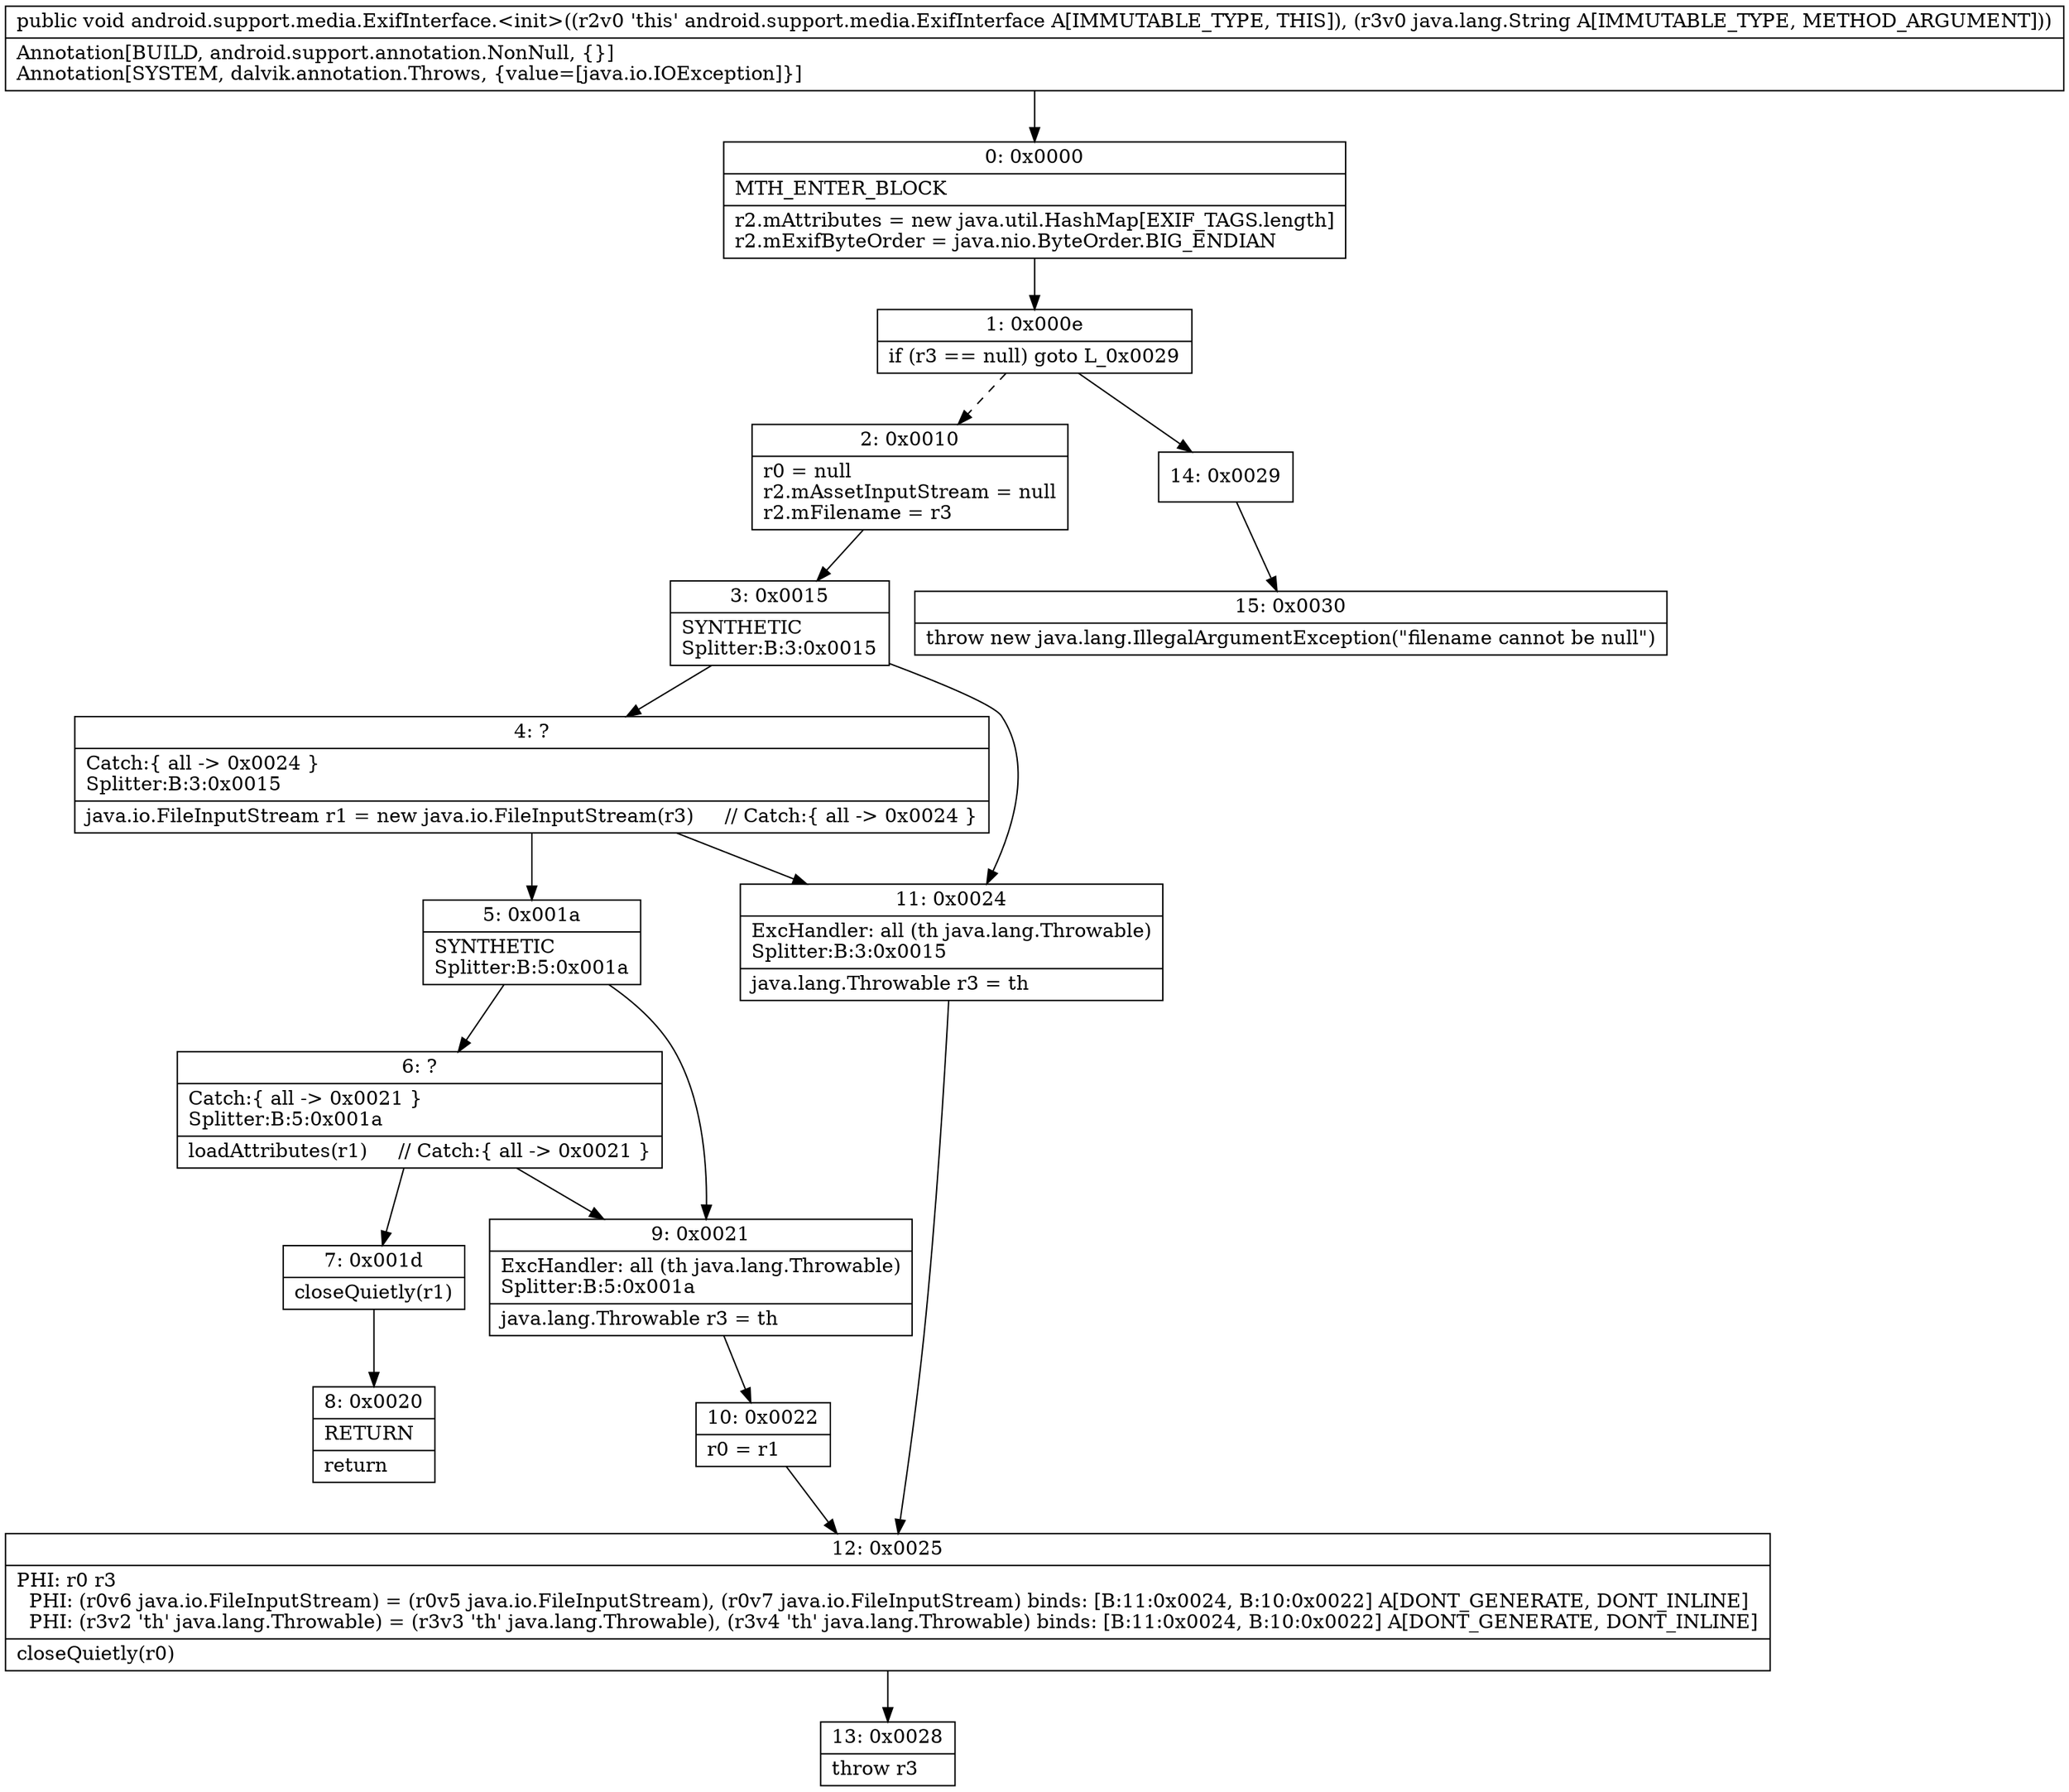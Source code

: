 digraph "CFG forandroid.support.media.ExifInterface.\<init\>(Ljava\/lang\/String;)V" {
Node_0 [shape=record,label="{0\:\ 0x0000|MTH_ENTER_BLOCK\l|r2.mAttributes = new java.util.HashMap[EXIF_TAGS.length]\lr2.mExifByteOrder = java.nio.ByteOrder.BIG_ENDIAN\l}"];
Node_1 [shape=record,label="{1\:\ 0x000e|if (r3 == null) goto L_0x0029\l}"];
Node_2 [shape=record,label="{2\:\ 0x0010|r0 = null\lr2.mAssetInputStream = null\lr2.mFilename = r3\l}"];
Node_3 [shape=record,label="{3\:\ 0x0015|SYNTHETIC\lSplitter:B:3:0x0015\l}"];
Node_4 [shape=record,label="{4\:\ ?|Catch:\{ all \-\> 0x0024 \}\lSplitter:B:3:0x0015\l|java.io.FileInputStream r1 = new java.io.FileInputStream(r3)     \/\/ Catch:\{ all \-\> 0x0024 \}\l}"];
Node_5 [shape=record,label="{5\:\ 0x001a|SYNTHETIC\lSplitter:B:5:0x001a\l}"];
Node_6 [shape=record,label="{6\:\ ?|Catch:\{ all \-\> 0x0021 \}\lSplitter:B:5:0x001a\l|loadAttributes(r1)     \/\/ Catch:\{ all \-\> 0x0021 \}\l}"];
Node_7 [shape=record,label="{7\:\ 0x001d|closeQuietly(r1)\l}"];
Node_8 [shape=record,label="{8\:\ 0x0020|RETURN\l|return\l}"];
Node_9 [shape=record,label="{9\:\ 0x0021|ExcHandler: all (th java.lang.Throwable)\lSplitter:B:5:0x001a\l|java.lang.Throwable r3 = th\l}"];
Node_10 [shape=record,label="{10\:\ 0x0022|r0 = r1\l}"];
Node_11 [shape=record,label="{11\:\ 0x0024|ExcHandler: all (th java.lang.Throwable)\lSplitter:B:3:0x0015\l|java.lang.Throwable r3 = th\l}"];
Node_12 [shape=record,label="{12\:\ 0x0025|PHI: r0 r3 \l  PHI: (r0v6 java.io.FileInputStream) = (r0v5 java.io.FileInputStream), (r0v7 java.io.FileInputStream) binds: [B:11:0x0024, B:10:0x0022] A[DONT_GENERATE, DONT_INLINE]\l  PHI: (r3v2 'th' java.lang.Throwable) = (r3v3 'th' java.lang.Throwable), (r3v4 'th' java.lang.Throwable) binds: [B:11:0x0024, B:10:0x0022] A[DONT_GENERATE, DONT_INLINE]\l|closeQuietly(r0)\l}"];
Node_13 [shape=record,label="{13\:\ 0x0028|throw r3\l}"];
Node_14 [shape=record,label="{14\:\ 0x0029}"];
Node_15 [shape=record,label="{15\:\ 0x0030|throw new java.lang.IllegalArgumentException(\"filename cannot be null\")\l}"];
MethodNode[shape=record,label="{public void android.support.media.ExifInterface.\<init\>((r2v0 'this' android.support.media.ExifInterface A[IMMUTABLE_TYPE, THIS]), (r3v0 java.lang.String A[IMMUTABLE_TYPE, METHOD_ARGUMENT]))  | Annotation[BUILD, android.support.annotation.NonNull, \{\}]\lAnnotation[SYSTEM, dalvik.annotation.Throws, \{value=[java.io.IOException]\}]\l}"];
MethodNode -> Node_0;
Node_0 -> Node_1;
Node_1 -> Node_2[style=dashed];
Node_1 -> Node_14;
Node_2 -> Node_3;
Node_3 -> Node_4;
Node_3 -> Node_11;
Node_4 -> Node_5;
Node_4 -> Node_11;
Node_5 -> Node_6;
Node_5 -> Node_9;
Node_6 -> Node_7;
Node_6 -> Node_9;
Node_7 -> Node_8;
Node_9 -> Node_10;
Node_10 -> Node_12;
Node_11 -> Node_12;
Node_12 -> Node_13;
Node_14 -> Node_15;
}

